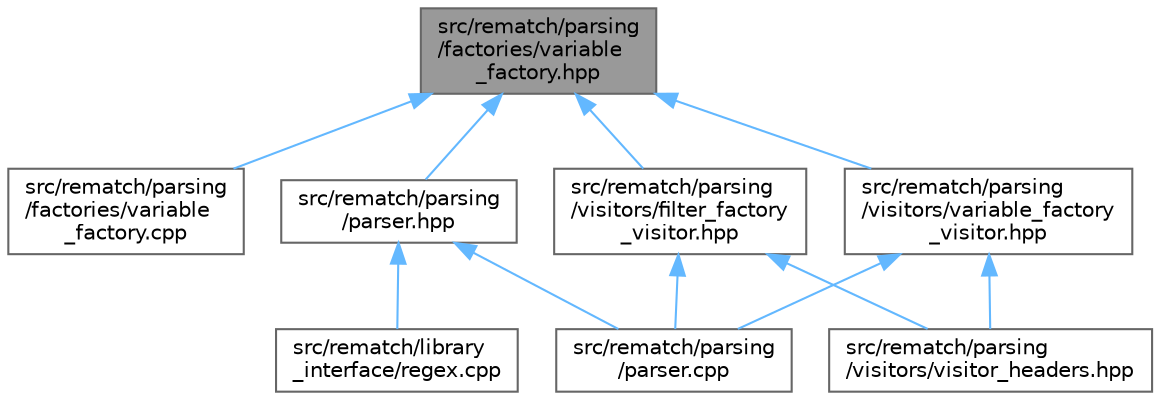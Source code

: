 digraph "src/rematch/parsing/factories/variable_factory.hpp"
{
 // LATEX_PDF_SIZE
  bgcolor="transparent";
  edge [fontname=Helvetica,fontsize=10,labelfontname=Helvetica,labelfontsize=10];
  node [fontname=Helvetica,fontsize=10,shape=box,height=0.2,width=0.4];
  Node1 [label="src/rematch/parsing\l/factories/variable\l_factory.hpp",height=0.2,width=0.4,color="gray40", fillcolor="grey60", style="filled", fontcolor="black",tooltip=" "];
  Node1 -> Node2 [dir="back",color="steelblue1",style="solid"];
  Node2 [label="src/rematch/parsing\l/factories/variable\l_factory.cpp",height=0.2,width=0.4,color="grey40", fillcolor="white", style="filled",URL="$d9/df9/variable__factory_8cpp.html",tooltip=" "];
  Node1 -> Node3 [dir="back",color="steelblue1",style="solid"];
  Node3 [label="src/rematch/parsing\l/parser.hpp",height=0.2,width=0.4,color="grey40", fillcolor="white", style="filled",URL="$d1/d46/parser_8hpp.html",tooltip=" "];
  Node3 -> Node4 [dir="back",color="steelblue1",style="solid"];
  Node4 [label="src/rematch/library\l_interface/regex.cpp",height=0.2,width=0.4,color="grey40", fillcolor="white", style="filled",URL="$d6/d85/regex_8cpp.html",tooltip=" "];
  Node3 -> Node5 [dir="back",color="steelblue1",style="solid"];
  Node5 [label="src/rematch/parsing\l/parser.cpp",height=0.2,width=0.4,color="grey40", fillcolor="white", style="filled",URL="$dc/ddd/parser_8cpp.html",tooltip=" "];
  Node1 -> Node6 [dir="back",color="steelblue1",style="solid"];
  Node6 [label="src/rematch/parsing\l/visitors/filter_factory\l_visitor.hpp",height=0.2,width=0.4,color="grey40", fillcolor="white", style="filled",URL="$d2/d4a/filter__factory__visitor_8hpp.html",tooltip=" "];
  Node6 -> Node5 [dir="back",color="steelblue1",style="solid"];
  Node6 -> Node7 [dir="back",color="steelblue1",style="solid"];
  Node7 [label="src/rematch/parsing\l/visitors/visitor_headers.hpp",height=0.2,width=0.4,color="grey40", fillcolor="white", style="filled",URL="$d3/d0a/visitor__headers_8hpp.html",tooltip=" "];
  Node1 -> Node8 [dir="back",color="steelblue1",style="solid"];
  Node8 [label="src/rematch/parsing\l/visitors/variable_factory\l_visitor.hpp",height=0.2,width=0.4,color="grey40", fillcolor="white", style="filled",URL="$d2/d1f/variable__factory__visitor_8hpp.html",tooltip=" "];
  Node8 -> Node5 [dir="back",color="steelblue1",style="solid"];
  Node8 -> Node7 [dir="back",color="steelblue1",style="solid"];
}

